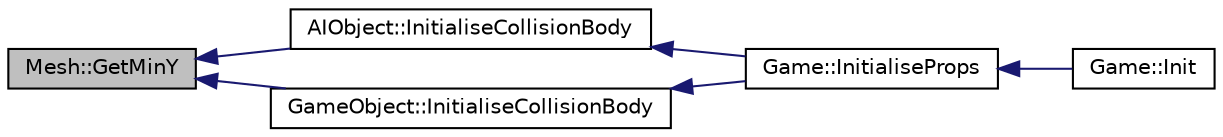 digraph "Mesh::GetMinY"
{
  edge [fontname="Helvetica",fontsize="10",labelfontname="Helvetica",labelfontsize="10"];
  node [fontname="Helvetica",fontsize="10",shape=record];
  rankdir="LR";
  Node1 [label="Mesh::GetMinY",height=0.2,width=0.4,color="black", fillcolor="grey75", style="filled" fontcolor="black"];
  Node1 -> Node2 [dir="back",color="midnightblue",fontsize="10",style="solid",fontname="Helvetica"];
  Node2 [label="AIObject::InitialiseCollisionBody",height=0.2,width=0.4,color="black", fillcolor="white", style="filled",URL="$class_a_i_object.html#a3964052cff99d93aac0c71da971a2599",tooltip="intialises the collision body for this object "];
  Node2 -> Node3 [dir="back",color="midnightblue",fontsize="10",style="solid",fontname="Helvetica"];
  Node3 [label="Game::InitialiseProps",height=0.2,width=0.4,color="black", fillcolor="white", style="filled",URL="$class_game.html#a1f6433c67fab3050335d7ff62dfa2273",tooltip="sets up in game objects "];
  Node3 -> Node4 [dir="back",color="midnightblue",fontsize="10",style="solid",fontname="Helvetica"];
  Node4 [label="Game::Init",height=0.2,width=0.4,color="black", fillcolor="white", style="filled",URL="$class_game.html#a555a9e4719fd49971765a2ab8b090b5c",tooltip="Initialises this object. "];
  Node1 -> Node5 [dir="back",color="midnightblue",fontsize="10",style="solid",fontname="Helvetica"];
  Node5 [label="GameObject::InitialiseCollisionBody",height=0.2,width=0.4,color="black", fillcolor="white", style="filled",URL="$class_game_object.html#afaed6252a2605d7c08245bcd1ab42916",tooltip="intialises the collision body for this object "];
  Node5 -> Node3 [dir="back",color="midnightblue",fontsize="10",style="solid",fontname="Helvetica"];
}
